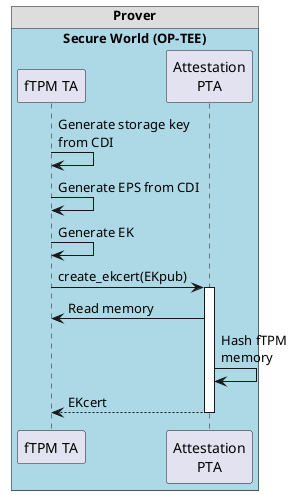 @startuml tpm initialization
!pragma teoz true

skinparam NoteTextAlignment center


"fTPM TA" -> "fTPM TA": Generate storage key\nfrom CDI
"fTPM TA" -> "fTPM TA": Generate EPS from CDI
"fTPM TA" -> "fTPM TA": Generate EK

"fTPM TA" -> "Attestation\nPTA" ++: create_ekcert(EKpub)

"Attestation\nPTA" -> "fTPM TA": Read memory
"Attestation\nPTA" -> "Attestation\nPTA": Hash fTPM\nmemory
"fTPM TA" <-- "Attestation\nPTA" --: EKcert

box "Prover"
    box "Secure World (OP-TEE)" #LightBlue
    participant "fTPM TA"
    participant "Attestation\nPTA"
    end box
end box

@enduml
